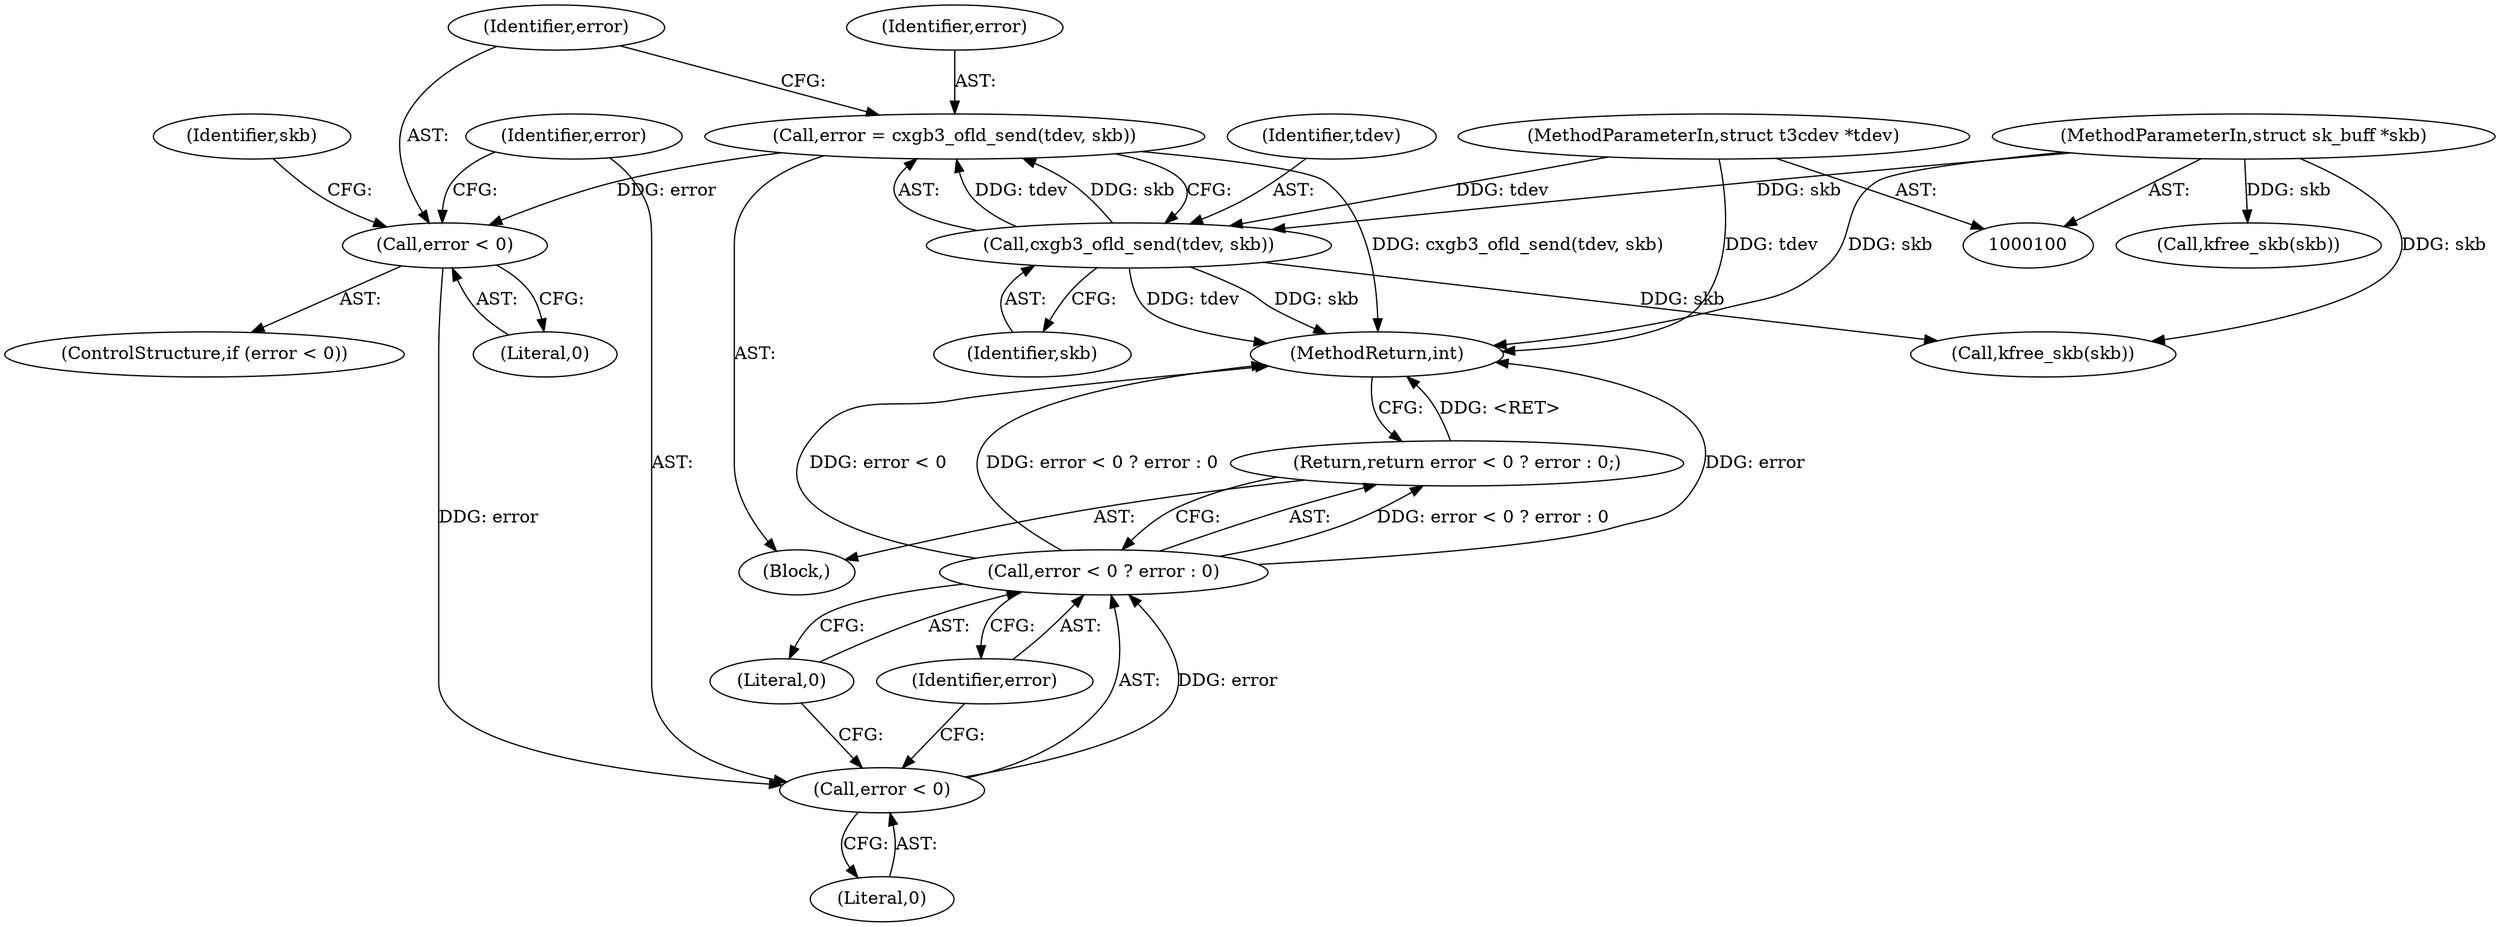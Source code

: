 digraph "0_linux_67f1aee6f45059fd6b0f5b0ecb2c97ad0451f6b3@API" {
"1000125" [label="(Call,error = cxgb3_ofld_send(tdev, skb))"];
"1000127" [label="(Call,cxgb3_ofld_send(tdev, skb))"];
"1000101" [label="(MethodParameterIn,struct t3cdev *tdev)"];
"1000102" [label="(MethodParameterIn,struct sk_buff *skb)"];
"1000131" [label="(Call,error < 0)"];
"1000138" [label="(Call,error < 0)"];
"1000137" [label="(Call,error < 0 ? error : 0)"];
"1000136" [label="(Return,return error < 0 ? error : 0;)"];
"1000129" [label="(Identifier,skb)"];
"1000125" [label="(Call,error = cxgb3_ofld_send(tdev, skb))"];
"1000143" [label="(MethodReturn,int)"];
"1000131" [label="(Call,error < 0)"];
"1000136" [label="(Return,return error < 0 ? error : 0;)"];
"1000128" [label="(Identifier,tdev)"];
"1000134" [label="(Call,kfree_skb(skb))"];
"1000133" [label="(Literal,0)"];
"1000126" [label="(Identifier,error)"];
"1000142" [label="(Literal,0)"];
"1000141" [label="(Identifier,error)"];
"1000135" [label="(Identifier,skb)"];
"1000137" [label="(Call,error < 0 ? error : 0)"];
"1000120" [label="(Call,kfree_skb(skb))"];
"1000140" [label="(Literal,0)"];
"1000101" [label="(MethodParameterIn,struct t3cdev *tdev)"];
"1000102" [label="(MethodParameterIn,struct sk_buff *skb)"];
"1000138" [label="(Call,error < 0)"];
"1000103" [label="(Block,)"];
"1000139" [label="(Identifier,error)"];
"1000127" [label="(Call,cxgb3_ofld_send(tdev, skb))"];
"1000130" [label="(ControlStructure,if (error < 0))"];
"1000132" [label="(Identifier,error)"];
"1000125" -> "1000103"  [label="AST: "];
"1000125" -> "1000127"  [label="CFG: "];
"1000126" -> "1000125"  [label="AST: "];
"1000127" -> "1000125"  [label="AST: "];
"1000132" -> "1000125"  [label="CFG: "];
"1000125" -> "1000143"  [label="DDG: cxgb3_ofld_send(tdev, skb)"];
"1000127" -> "1000125"  [label="DDG: tdev"];
"1000127" -> "1000125"  [label="DDG: skb"];
"1000125" -> "1000131"  [label="DDG: error"];
"1000127" -> "1000129"  [label="CFG: "];
"1000128" -> "1000127"  [label="AST: "];
"1000129" -> "1000127"  [label="AST: "];
"1000127" -> "1000143"  [label="DDG: skb"];
"1000127" -> "1000143"  [label="DDG: tdev"];
"1000101" -> "1000127"  [label="DDG: tdev"];
"1000102" -> "1000127"  [label="DDG: skb"];
"1000127" -> "1000134"  [label="DDG: skb"];
"1000101" -> "1000100"  [label="AST: "];
"1000101" -> "1000143"  [label="DDG: tdev"];
"1000102" -> "1000100"  [label="AST: "];
"1000102" -> "1000143"  [label="DDG: skb"];
"1000102" -> "1000120"  [label="DDG: skb"];
"1000102" -> "1000134"  [label="DDG: skb"];
"1000131" -> "1000130"  [label="AST: "];
"1000131" -> "1000133"  [label="CFG: "];
"1000132" -> "1000131"  [label="AST: "];
"1000133" -> "1000131"  [label="AST: "];
"1000135" -> "1000131"  [label="CFG: "];
"1000139" -> "1000131"  [label="CFG: "];
"1000131" -> "1000138"  [label="DDG: error"];
"1000138" -> "1000137"  [label="AST: "];
"1000138" -> "1000140"  [label="CFG: "];
"1000139" -> "1000138"  [label="AST: "];
"1000140" -> "1000138"  [label="AST: "];
"1000141" -> "1000138"  [label="CFG: "];
"1000142" -> "1000138"  [label="CFG: "];
"1000138" -> "1000137"  [label="DDG: error"];
"1000137" -> "1000136"  [label="AST: "];
"1000137" -> "1000141"  [label="CFG: "];
"1000137" -> "1000142"  [label="CFG: "];
"1000141" -> "1000137"  [label="AST: "];
"1000142" -> "1000137"  [label="AST: "];
"1000136" -> "1000137"  [label="CFG: "];
"1000137" -> "1000143"  [label="DDG: error"];
"1000137" -> "1000143"  [label="DDG: error < 0"];
"1000137" -> "1000143"  [label="DDG: error < 0 ? error : 0"];
"1000137" -> "1000136"  [label="DDG: error < 0 ? error : 0"];
"1000136" -> "1000103"  [label="AST: "];
"1000143" -> "1000136"  [label="CFG: "];
"1000136" -> "1000143"  [label="DDG: <RET>"];
}
